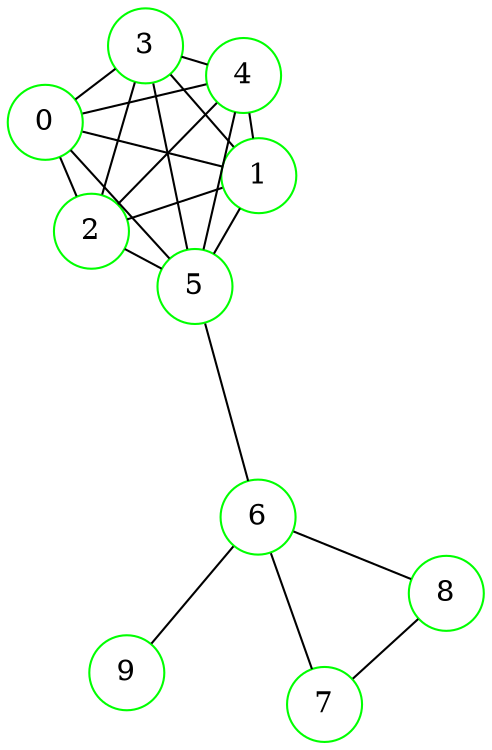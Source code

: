graph {
graph ["layout"="fdp"]
node ["style"="filled","fillcolor"="white","fixedsize"="true","shape"="circle"]
"0" ["color"="green"]
"1" ["color"="green"]
"2" ["color"="green"]
"3" ["color"="green"]
"4" ["color"="green"]
"5" ["color"="green"]
"6" ["color"="green"]
"7" ["color"="green"]
"8" ["color"="green"]
"9" ["color"="green"]
"0" -- "1"
"0" -- "2"
"0" -- "3"
"0" -- "4"
"0" -- "5"
"1" -- "2"
"1" -- "3"
"1" -- "4"
"1" -- "5"
"2" -- "3"
"2" -- "4"
"2" -- "5"
"3" -- "4"
"3" -- "5"
"4" -- "5"
"5" -- "6"
"6" -- "7"
"6" -- "8"
"6" -- "9"
"7" -- "8"
}